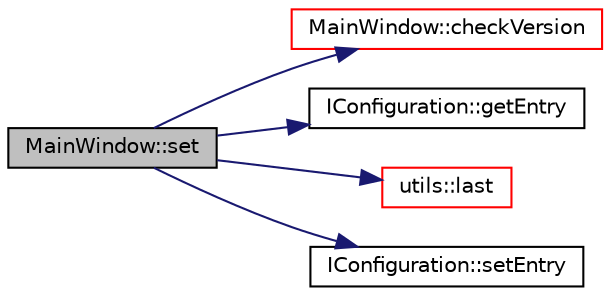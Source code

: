 digraph "MainWindow::set"
{
 // LATEX_PDF_SIZE
  edge [fontname="Helvetica",fontsize="10",labelfontname="Helvetica",labelfontsize="10"];
  node [fontname="Helvetica",fontsize="10",shape=record];
  rankdir="LR";
  Node1 [label="MainWindow::set",height=0.2,width=0.4,color="black", fillcolor="grey75", style="filled", fontcolor="black",tooltip=" "];
  Node1 -> Node2 [color="midnightblue",fontsize="10",style="solid",fontname="Helvetica"];
  Node2 [label="MainWindow::checkVersion",height=0.2,width=0.4,color="red", fillcolor="white", style="filled",URL="$class_main_window.html#a1ba0f485895e43145090f97873445b37",tooltip=" "];
  Node1 -> Node6 [color="midnightblue",fontsize="10",style="solid",fontname="Helvetica"];
  Node6 [label="IConfiguration::getEntry",height=0.2,width=0.4,color="black", fillcolor="white", style="filled",URL="$struct_i_configuration.html#a56f21aac17f8a84e7c708081b922f595",tooltip=" "];
  Node1 -> Node7 [color="midnightblue",fontsize="10",style="solid",fontname="Helvetica"];
  Node7 [label="utils::last",height=0.2,width=0.4,color="red", fillcolor="white", style="filled",URL="$namespaceutils.html#acd3b5c301050895cccf206a7393fbe17",tooltip=" "];
  Node1 -> Node9 [color="midnightblue",fontsize="10",style="solid",fontname="Helvetica"];
  Node9 [label="IConfiguration::setEntry",height=0.2,width=0.4,color="black", fillcolor="white", style="filled",URL="$struct_i_configuration.html#a3f387c30272b219a1be93b6f12610435",tooltip=" "];
}
